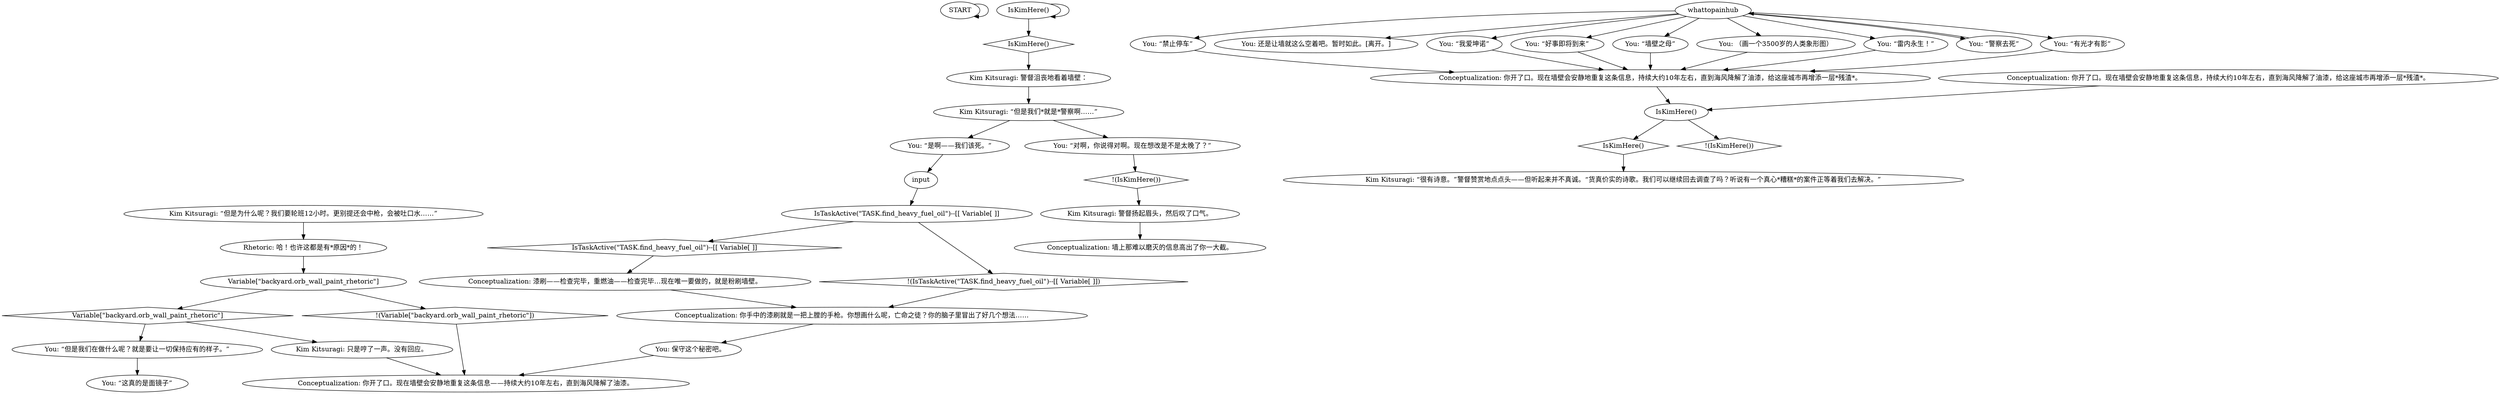 # BACKYARD ORB / painting the wall
# FinishTask("TASK.add_even_more_beauty_to_the_wall_done")
# ==================================================
digraph G {
	  0 [label="START"];
	  1 [label="input"];
	  2 [label="Kim Kitsuragi: “但是为什么呢？我们要轮班12小时。更别提还会中枪，会被吐口水……”"];
	  3 [label="You: “这真的是面镜子”"];
	  4 [label="Kim Kitsuragi: 只是哼了一声。没有回应。"];
	  5 [label="You: “但是我们在做什么呢？就是要让一切保持应有的样子。”"];
	  6 [label="You: 保守这个秘密吧。"];
	  7 [label="whattopainhub"];
	  8 [label="IsKimHere()"];
	  9 [label="IsKimHere()", shape=diamond];
	  10 [label="!(IsKimHere())", shape=diamond];
	  11 [label="Kim Kitsuragi: 警督扬起眉头，然后叹了口气。"];
	  12 [label="Conceptualization: 你开了口。现在墙壁会安静地重复这条信息，持续大约10年左右，直到海风降解了油漆，给这座城市再增添一层*残渣*。"];
	  13 [label="You: “是啊——我们该死。”"];
	  14 [label="Variable[\"backyard.orb_wall_paint_rhetoric\"]"];
	  15 [label="Variable[\"backyard.orb_wall_paint_rhetoric\"]", shape=diamond];
	  16 [label="!(Variable[\"backyard.orb_wall_paint_rhetoric\"])", shape=diamond];
	  17 [label="IsKimHere()"];
	  18 [label="IsKimHere()", shape=diamond];
	  19 [label="!(IsKimHere())", shape=diamond];
	  20 [label="Kim Kitsuragi: “但是我们*就是*警察啊……”"];
	  21 [label="You: “禁止停车”"];
	  22 [label="You: 还是让墙就这么空着吧。暂时如此。[离开。]"];
	  23 [label="Conceptualization: 你开了口。现在墙壁会安静地重复这条信息，持续大约10年左右，直到海风降解了油漆，给这座城市再增添一层*残渣*。"];
	  24 [label="You: “我爱坤诺”"];
	  25 [label="Rhetoric: 哈！也许这都是有*原因*的！"];
	  26 [label="Conceptualization: 你开了口。现在墙壁会安静地重复这条信息——持续大约10年左右，直到海风降解了油漆。"];
	  27 [label="Conceptualization: 你手中的漆刷就是一把上膛的手枪。你想画什么呢，亡命之徒？你的脑子里冒出了好几个想法……"];
	  28 [label="Conceptualization: 墙上那难以磨灭的信息高出了你一大截。"];
	  29 [label="You: “好事即将到来”"];
	  30 [label="You: “墙壁之母”"];
	  31 [label="You: （画一个3500岁的人类象形图）"];
	  32 [label="You: “雷内永生！”"];
	  33 [label="You: “警察去死”"];
	  34 [label="You: “对啊，你说得对啊。现在想改是不是太晚了？”"];
	  35 [label="Conceptualization: 漆刷——检查完毕，重燃油——检查完毕…现在唯一要做的，就是粉刷墙壁。"];
	  36 [label="You: “有光才有影”"];
	  37 [label="Kim Kitsuragi: 警督沮丧地看着墙壁："];
	  38 [label="Kim Kitsuragi: “很有诗意。”警督赞赏地点点头——但听起来并不真诚。“货真价实的诗歌。我们可以继续回去调查了吗？听说有一个真心*糟糕*的案件正等着我们去解决。”"];
	  39 [label="IsTaskActive(\"TASK.find_heavy_fuel_oil\")--[[ Variable[ ]]"];
	  40 [label="IsTaskActive(\"TASK.find_heavy_fuel_oil\")--[[ Variable[ ]]", shape=diamond];
	  41 [label="!(IsTaskActive(\"TASK.find_heavy_fuel_oil\")--[[ Variable[ ]])", shape=diamond];
	  0 -> 0
	  1 -> 39
	  2 -> 25
	  4 -> 26
	  5 -> 3
	  6 -> 26
	  7 -> 32
	  7 -> 33
	  7 -> 36
	  7 -> 21
	  7 -> 22
	  7 -> 24
	  7 -> 29
	  7 -> 30
	  7 -> 31
	  8 -> 8
	  8 -> 9
	  9 -> 37
	  10 -> 11
	  11 -> 28
	  12 -> 17
	  13 -> 1
	  14 -> 16
	  14 -> 15
	  15 -> 4
	  15 -> 5
	  16 -> 26
	  17 -> 18
	  17 -> 19
	  18 -> 38
	  20 -> 34
	  20 -> 13
	  21 -> 23
	  23 -> 17
	  24 -> 23
	  25 -> 14
	  27 -> 6
	  29 -> 23
	  30 -> 23
	  31 -> 23
	  32 -> 23
	  33 -> 7
	  34 -> 10
	  35 -> 27
	  36 -> 23
	  37 -> 20
	  39 -> 40
	  39 -> 41
	  40 -> 35
	  41 -> 27
}

